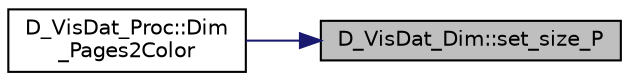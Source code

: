 digraph "D_VisDat_Dim::set_size_P"
{
 // LATEX_PDF_SIZE
  edge [fontname="Helvetica",fontsize="10",labelfontname="Helvetica",labelfontsize="10"];
  node [fontname="Helvetica",fontsize="10",shape=record];
  rankdir="RL";
  Node1 [label="D_VisDat_Dim::set_size_P",height=0.2,width=0.4,color="black", fillcolor="grey75", style="filled", fontcolor="black",tooltip=" "];
  Node1 -> Node2 [dir="back",color="midnightblue",fontsize="10",style="solid"];
  Node2 [label="D_VisDat_Proc::Dim\l_Pages2Color",height=0.2,width=0.4,color="black", fillcolor="white", style="filled",URL="$class_d___vis_dat___proc.html#a11235ca305efacd10f9f43a579e698ad",tooltip=" "];
}
